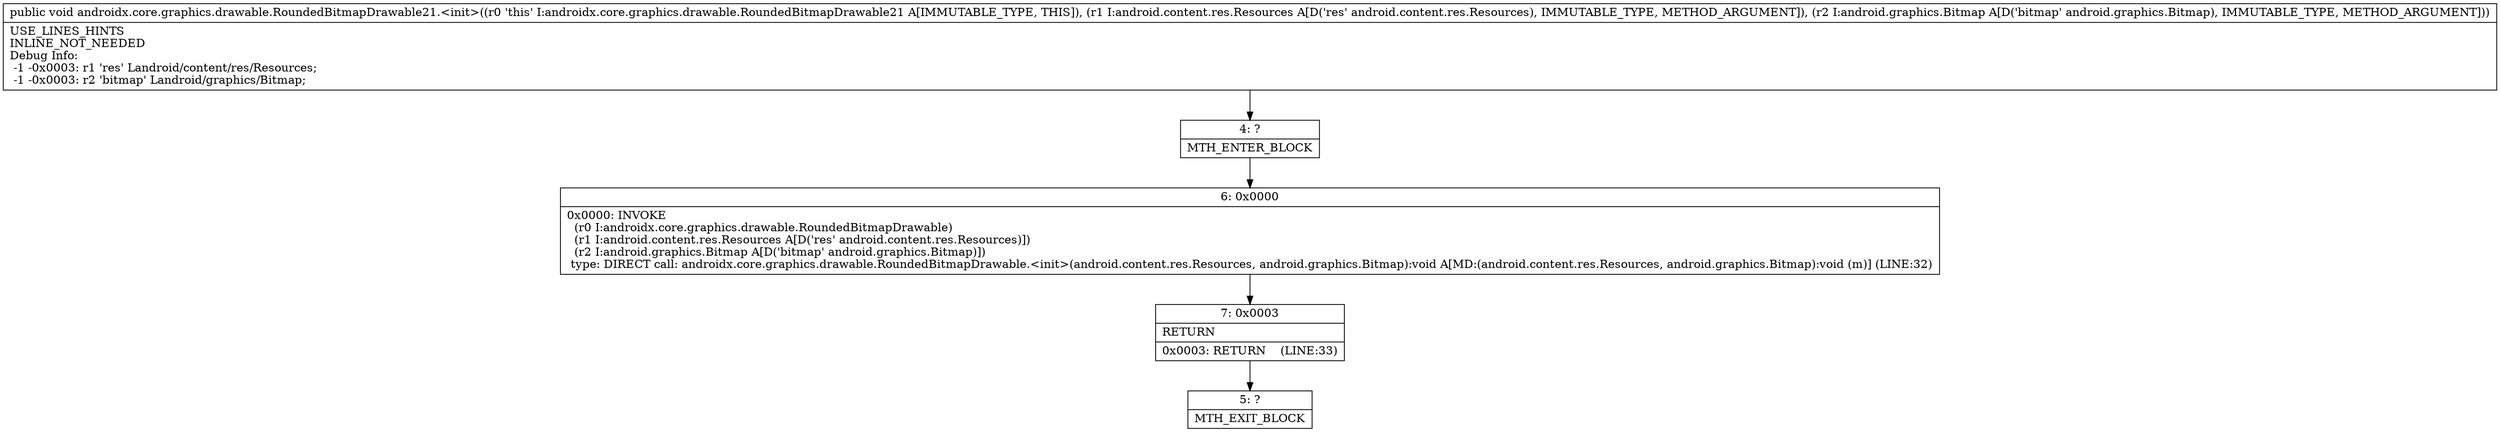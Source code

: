 digraph "CFG forandroidx.core.graphics.drawable.RoundedBitmapDrawable21.\<init\>(Landroid\/content\/res\/Resources;Landroid\/graphics\/Bitmap;)V" {
Node_4 [shape=record,label="{4\:\ ?|MTH_ENTER_BLOCK\l}"];
Node_6 [shape=record,label="{6\:\ 0x0000|0x0000: INVOKE  \l  (r0 I:androidx.core.graphics.drawable.RoundedBitmapDrawable)\l  (r1 I:android.content.res.Resources A[D('res' android.content.res.Resources)])\l  (r2 I:android.graphics.Bitmap A[D('bitmap' android.graphics.Bitmap)])\l type: DIRECT call: androidx.core.graphics.drawable.RoundedBitmapDrawable.\<init\>(android.content.res.Resources, android.graphics.Bitmap):void A[MD:(android.content.res.Resources, android.graphics.Bitmap):void (m)] (LINE:32)\l}"];
Node_7 [shape=record,label="{7\:\ 0x0003|RETURN\l|0x0003: RETURN    (LINE:33)\l}"];
Node_5 [shape=record,label="{5\:\ ?|MTH_EXIT_BLOCK\l}"];
MethodNode[shape=record,label="{public void androidx.core.graphics.drawable.RoundedBitmapDrawable21.\<init\>((r0 'this' I:androidx.core.graphics.drawable.RoundedBitmapDrawable21 A[IMMUTABLE_TYPE, THIS]), (r1 I:android.content.res.Resources A[D('res' android.content.res.Resources), IMMUTABLE_TYPE, METHOD_ARGUMENT]), (r2 I:android.graphics.Bitmap A[D('bitmap' android.graphics.Bitmap), IMMUTABLE_TYPE, METHOD_ARGUMENT]))  | USE_LINES_HINTS\lINLINE_NOT_NEEDED\lDebug Info:\l  \-1 \-0x0003: r1 'res' Landroid\/content\/res\/Resources;\l  \-1 \-0x0003: r2 'bitmap' Landroid\/graphics\/Bitmap;\l}"];
MethodNode -> Node_4;Node_4 -> Node_6;
Node_6 -> Node_7;
Node_7 -> Node_5;
}

